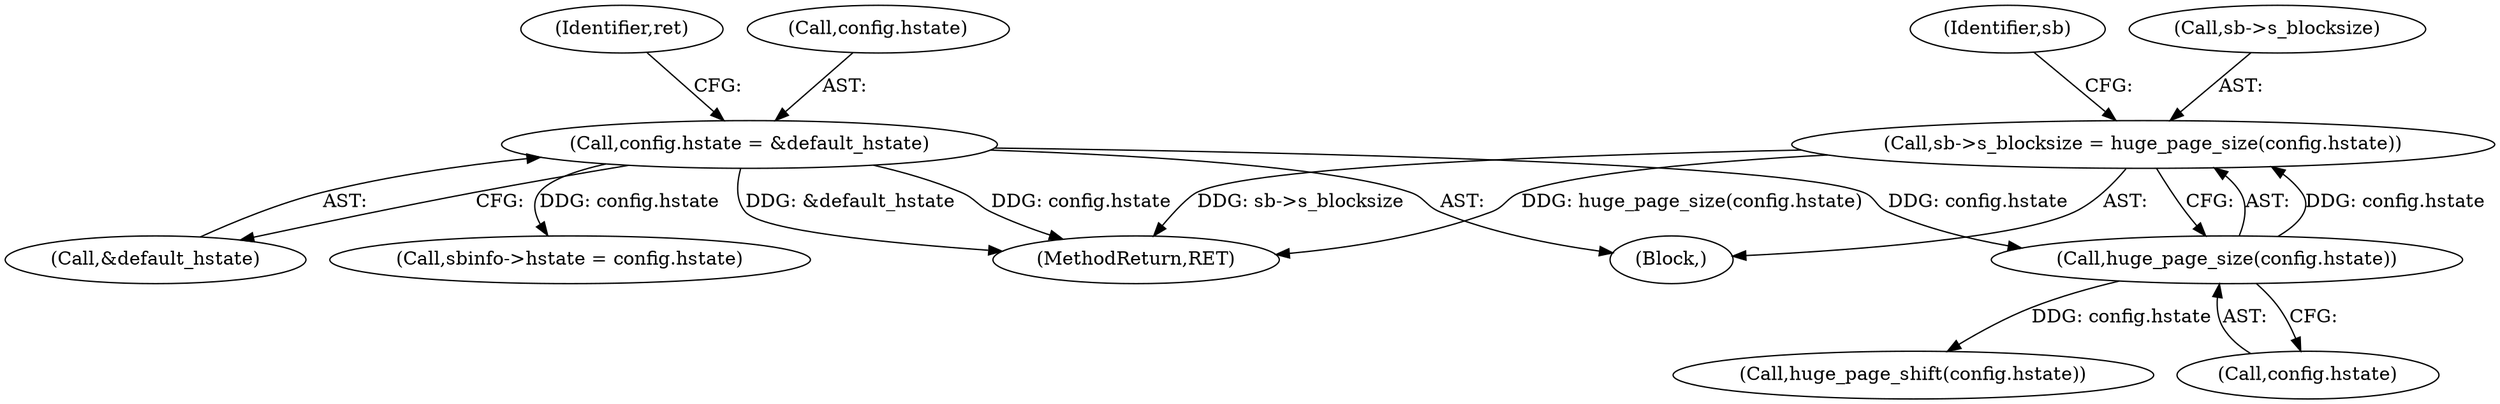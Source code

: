 digraph "0_linux_90481622d75715bfcb68501280a917dbfe516029_1@pointer" {
"1000220" [label="(Call,sb->s_blocksize = huge_page_size(config.hstate))"];
"1000224" [label="(Call,huge_page_size(config.hstate))"];
"1000142" [label="(Call,config.hstate = &default_hstate)"];
"1000220" [label="(Call,sb->s_blocksize = huge_page_size(config.hstate))"];
"1000224" [label="(Call,huge_page_size(config.hstate))"];
"1000232" [label="(Call,huge_page_shift(config.hstate))"];
"1000286" [label="(MethodReturn,RET)"];
"1000230" [label="(Identifier,sb)"];
"1000149" [label="(Identifier,ret)"];
"1000221" [label="(Call,sb->s_blocksize)"];
"1000146" [label="(Call,&default_hstate)"];
"1000106" [label="(Block,)"];
"1000175" [label="(Call,sbinfo->hstate = config.hstate)"];
"1000225" [label="(Call,config.hstate)"];
"1000143" [label="(Call,config.hstate)"];
"1000142" [label="(Call,config.hstate = &default_hstate)"];
"1000220" -> "1000106"  [label="AST: "];
"1000220" -> "1000224"  [label="CFG: "];
"1000221" -> "1000220"  [label="AST: "];
"1000224" -> "1000220"  [label="AST: "];
"1000230" -> "1000220"  [label="CFG: "];
"1000220" -> "1000286"  [label="DDG: sb->s_blocksize"];
"1000220" -> "1000286"  [label="DDG: huge_page_size(config.hstate)"];
"1000224" -> "1000220"  [label="DDG: config.hstate"];
"1000224" -> "1000225"  [label="CFG: "];
"1000225" -> "1000224"  [label="AST: "];
"1000142" -> "1000224"  [label="DDG: config.hstate"];
"1000224" -> "1000232"  [label="DDG: config.hstate"];
"1000142" -> "1000106"  [label="AST: "];
"1000142" -> "1000146"  [label="CFG: "];
"1000143" -> "1000142"  [label="AST: "];
"1000146" -> "1000142"  [label="AST: "];
"1000149" -> "1000142"  [label="CFG: "];
"1000142" -> "1000286"  [label="DDG: config.hstate"];
"1000142" -> "1000286"  [label="DDG: &default_hstate"];
"1000142" -> "1000175"  [label="DDG: config.hstate"];
}
